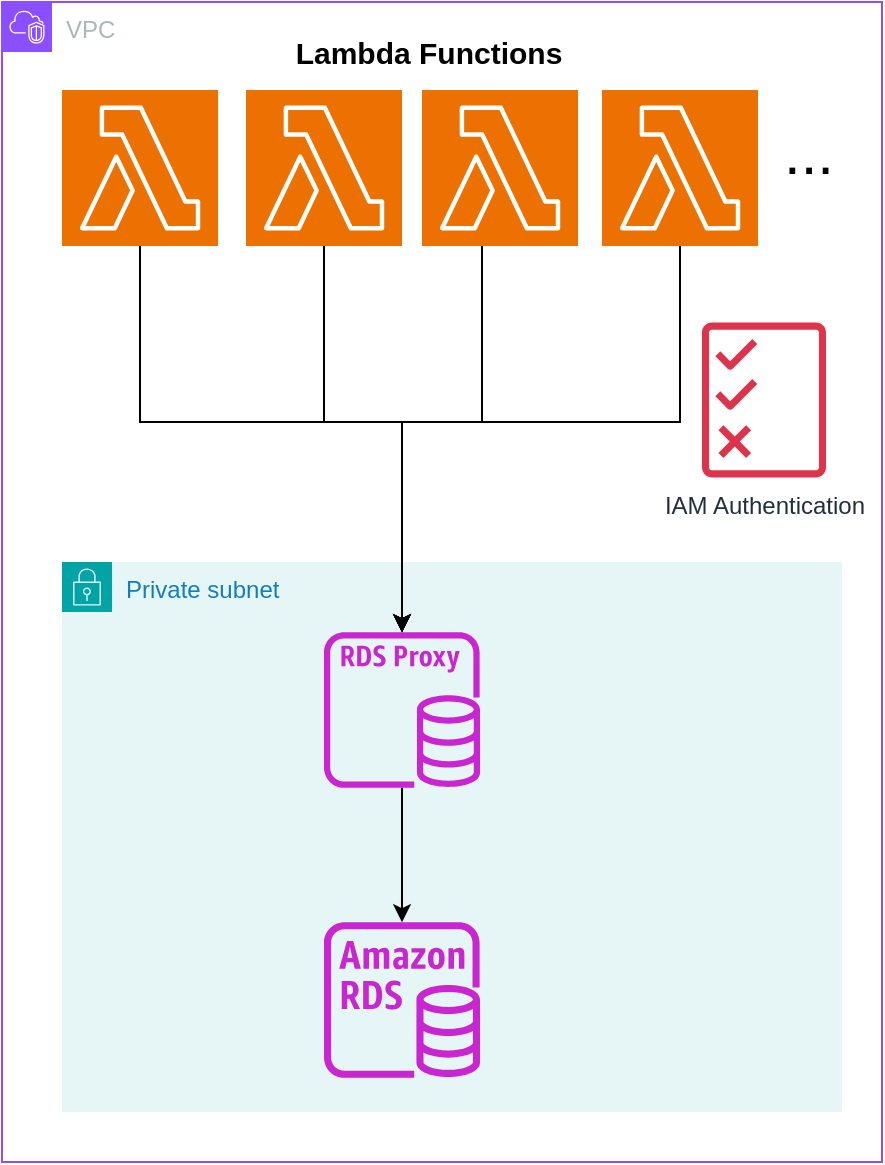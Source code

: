 <mxfile version="26.0.4">
  <diagram name="Page-1" id="mgJEYeS9tRpTVSKZg7YC">
    <mxGraphModel dx="1114" dy="1198" grid="1" gridSize="10" guides="1" tooltips="1" connect="1" arrows="1" fold="1" page="1" pageScale="1" pageWidth="850" pageHeight="1100" math="0" shadow="0">
      <root>
        <mxCell id="0" />
        <mxCell id="1" parent="0" />
        <mxCell id="lr74s33yTwgEpbGQVJQK-1" value="VPC" style="points=[[0,0],[0.25,0],[0.5,0],[0.75,0],[1,0],[1,0.25],[1,0.5],[1,0.75],[1,1],[0.75,1],[0.5,1],[0.25,1],[0,1],[0,0.75],[0,0.5],[0,0.25]];outlineConnect=0;gradientColor=none;html=1;whiteSpace=wrap;fontSize=12;fontStyle=0;container=1;pointerEvents=0;collapsible=0;recursiveResize=0;shape=mxgraph.aws4.group;grIcon=mxgraph.aws4.group_vpc2;strokeColor=#8C4FFF;fillColor=none;verticalAlign=top;align=left;spacingLeft=30;fontColor=#AAB7B8;dashed=0;" vertex="1" parent="1">
          <mxGeometry x="190" y="260" width="440" height="580" as="geometry" />
        </mxCell>
        <mxCell id="lr74s33yTwgEpbGQVJQK-9" value="Private subnet" style="points=[[0,0],[0.25,0],[0.5,0],[0.75,0],[1,0],[1,0.25],[1,0.5],[1,0.75],[1,1],[0.75,1],[0.5,1],[0.25,1],[0,1],[0,0.75],[0,0.5],[0,0.25]];outlineConnect=0;gradientColor=none;html=1;whiteSpace=wrap;fontSize=12;fontStyle=0;container=1;pointerEvents=0;collapsible=0;recursiveResize=0;shape=mxgraph.aws4.group;grIcon=mxgraph.aws4.group_security_group;grStroke=0;strokeColor=#00A4A6;fillColor=#E6F6F7;verticalAlign=top;align=left;spacingLeft=30;fontColor=#147EBA;dashed=0;" vertex="1" parent="lr74s33yTwgEpbGQVJQK-1">
          <mxGeometry x="30" y="280" width="390" height="275" as="geometry" />
        </mxCell>
        <mxCell id="lr74s33yTwgEpbGQVJQK-8" value="" style="sketch=0;outlineConnect=0;fontColor=#232F3E;gradientColor=none;fillColor=#C925D1;strokeColor=none;dashed=0;verticalLabelPosition=bottom;verticalAlign=top;align=center;html=1;fontSize=12;fontStyle=0;aspect=fixed;pointerEvents=1;shape=mxgraph.aws4.rds_instance;" vertex="1" parent="lr74s33yTwgEpbGQVJQK-9">
          <mxGeometry x="131" y="180" width="78" height="78" as="geometry" />
        </mxCell>
        <mxCell id="lr74s33yTwgEpbGQVJQK-10" style="edgeStyle=orthogonalEdgeStyle;rounded=0;orthogonalLoop=1;jettySize=auto;html=1;" edge="1" parent="lr74s33yTwgEpbGQVJQK-9" source="lr74s33yTwgEpbGQVJQK-7" target="lr74s33yTwgEpbGQVJQK-8">
          <mxGeometry relative="1" as="geometry" />
        </mxCell>
        <mxCell id="lr74s33yTwgEpbGQVJQK-7" value="" style="sketch=0;outlineConnect=0;fontColor=#232F3E;gradientColor=none;fillColor=#C925D1;strokeColor=none;dashed=0;verticalLabelPosition=bottom;verticalAlign=top;align=center;html=1;fontSize=12;fontStyle=0;aspect=fixed;pointerEvents=1;shape=mxgraph.aws4.rds_proxy;" vertex="1" parent="lr74s33yTwgEpbGQVJQK-9">
          <mxGeometry x="131" y="35" width="78" height="78" as="geometry" />
        </mxCell>
        <mxCell id="lr74s33yTwgEpbGQVJQK-11" style="edgeStyle=orthogonalEdgeStyle;rounded=0;orthogonalLoop=1;jettySize=auto;html=1;" edge="1" parent="lr74s33yTwgEpbGQVJQK-1" source="lr74s33yTwgEpbGQVJQK-2" target="lr74s33yTwgEpbGQVJQK-7">
          <mxGeometry relative="1" as="geometry">
            <Array as="points">
              <mxPoint x="69" y="210" />
              <mxPoint x="200" y="210" />
            </Array>
          </mxGeometry>
        </mxCell>
        <mxCell id="lr74s33yTwgEpbGQVJQK-2" value="" style="sketch=0;points=[[0,0,0],[0.25,0,0],[0.5,0,0],[0.75,0,0],[1,0,0],[0,1,0],[0.25,1,0],[0.5,1,0],[0.75,1,0],[1,1,0],[0,0.25,0],[0,0.5,0],[0,0.75,0],[1,0.25,0],[1,0.5,0],[1,0.75,0]];outlineConnect=0;fontColor=#232F3E;fillColor=#ED7100;strokeColor=#ffffff;dashed=0;verticalLabelPosition=bottom;verticalAlign=top;align=center;html=1;fontSize=12;fontStyle=0;aspect=fixed;shape=mxgraph.aws4.resourceIcon;resIcon=mxgraph.aws4.lambda;" vertex="1" parent="lr74s33yTwgEpbGQVJQK-1">
          <mxGeometry x="30" y="44" width="78" height="78" as="geometry" />
        </mxCell>
        <mxCell id="lr74s33yTwgEpbGQVJQK-12" style="edgeStyle=orthogonalEdgeStyle;rounded=0;orthogonalLoop=1;jettySize=auto;html=1;" edge="1" parent="lr74s33yTwgEpbGQVJQK-1" source="lr74s33yTwgEpbGQVJQK-3" target="lr74s33yTwgEpbGQVJQK-7">
          <mxGeometry relative="1" as="geometry">
            <Array as="points">
              <mxPoint x="161" y="210" />
              <mxPoint x="200" y="210" />
            </Array>
          </mxGeometry>
        </mxCell>
        <mxCell id="lr74s33yTwgEpbGQVJQK-3" value="" style="sketch=0;points=[[0,0,0],[0.25,0,0],[0.5,0,0],[0.75,0,0],[1,0,0],[0,1,0],[0.25,1,0],[0.5,1,0],[0.75,1,0],[1,1,0],[0,0.25,0],[0,0.5,0],[0,0.75,0],[1,0.25,0],[1,0.5,0],[1,0.75,0]];outlineConnect=0;fontColor=#232F3E;fillColor=#ED7100;strokeColor=#ffffff;dashed=0;verticalLabelPosition=bottom;verticalAlign=top;align=center;html=1;fontSize=12;fontStyle=0;aspect=fixed;shape=mxgraph.aws4.resourceIcon;resIcon=mxgraph.aws4.lambda;" vertex="1" parent="lr74s33yTwgEpbGQVJQK-1">
          <mxGeometry x="122" y="44" width="78" height="78" as="geometry" />
        </mxCell>
        <mxCell id="lr74s33yTwgEpbGQVJQK-13" style="edgeStyle=orthogonalEdgeStyle;rounded=0;orthogonalLoop=1;jettySize=auto;html=1;" edge="1" parent="lr74s33yTwgEpbGQVJQK-1" source="lr74s33yTwgEpbGQVJQK-4" target="lr74s33yTwgEpbGQVJQK-7">
          <mxGeometry relative="1" as="geometry">
            <Array as="points">
              <mxPoint x="240" y="210" />
              <mxPoint x="200" y="210" />
            </Array>
          </mxGeometry>
        </mxCell>
        <mxCell id="lr74s33yTwgEpbGQVJQK-4" value="" style="sketch=0;points=[[0,0,0],[0.25,0,0],[0.5,0,0],[0.75,0,0],[1,0,0],[0,1,0],[0.25,1,0],[0.5,1,0],[0.75,1,0],[1,1,0],[0,0.25,0],[0,0.5,0],[0,0.75,0],[1,0.25,0],[1,0.5,0],[1,0.75,0]];outlineConnect=0;fontColor=#232F3E;fillColor=#ED7100;strokeColor=#ffffff;dashed=0;verticalLabelPosition=bottom;verticalAlign=top;align=center;html=1;fontSize=12;fontStyle=0;aspect=fixed;shape=mxgraph.aws4.resourceIcon;resIcon=mxgraph.aws4.lambda;" vertex="1" parent="lr74s33yTwgEpbGQVJQK-1">
          <mxGeometry x="210" y="44" width="78" height="78" as="geometry" />
        </mxCell>
        <mxCell id="lr74s33yTwgEpbGQVJQK-14" style="edgeStyle=orthogonalEdgeStyle;rounded=0;orthogonalLoop=1;jettySize=auto;html=1;" edge="1" parent="lr74s33yTwgEpbGQVJQK-1" source="lr74s33yTwgEpbGQVJQK-5" target="lr74s33yTwgEpbGQVJQK-7">
          <mxGeometry relative="1" as="geometry">
            <Array as="points">
              <mxPoint x="339" y="210" />
              <mxPoint x="200" y="210" />
            </Array>
          </mxGeometry>
        </mxCell>
        <mxCell id="lr74s33yTwgEpbGQVJQK-5" value="" style="sketch=0;points=[[0,0,0],[0.25,0,0],[0.5,0,0],[0.75,0,0],[1,0,0],[0,1,0],[0.25,1,0],[0.5,1,0],[0.75,1,0],[1,1,0],[0,0.25,0],[0,0.5,0],[0,0.75,0],[1,0.25,0],[1,0.5,0],[1,0.75,0]];outlineConnect=0;fontColor=#232F3E;fillColor=#ED7100;strokeColor=#ffffff;dashed=0;verticalLabelPosition=bottom;verticalAlign=top;align=center;html=1;fontSize=12;fontStyle=0;aspect=fixed;shape=mxgraph.aws4.resourceIcon;resIcon=mxgraph.aws4.lambda;" vertex="1" parent="lr74s33yTwgEpbGQVJQK-1">
          <mxGeometry x="300" y="44" width="78" height="78" as="geometry" />
        </mxCell>
        <mxCell id="lr74s33yTwgEpbGQVJQK-6" value="..." style="text;html=1;align=center;verticalAlign=middle;resizable=0;points=[];autosize=1;strokeColor=none;fillColor=none;fontSize=30;" vertex="1" parent="lr74s33yTwgEpbGQVJQK-1">
          <mxGeometry x="378" y="50" width="50" height="50" as="geometry" />
        </mxCell>
        <mxCell id="lr74s33yTwgEpbGQVJQK-15" value="IAM Authentication" style="sketch=0;outlineConnect=0;fontColor=#232F3E;gradientColor=none;fillColor=#DD344C;strokeColor=none;dashed=0;verticalLabelPosition=bottom;verticalAlign=top;align=center;html=1;fontSize=12;fontStyle=0;aspect=fixed;pointerEvents=1;shape=mxgraph.aws4.permissions;" vertex="1" parent="lr74s33yTwgEpbGQVJQK-1">
          <mxGeometry x="350" y="160" width="62" height="78" as="geometry" />
        </mxCell>
        <mxCell id="lr74s33yTwgEpbGQVJQK-16" value="Lambda Functions" style="text;html=1;align=center;verticalAlign=middle;resizable=0;points=[];autosize=1;strokeColor=none;fillColor=none;fontSize=15;fontStyle=1" vertex="1" parent="lr74s33yTwgEpbGQVJQK-1">
          <mxGeometry x="138" y="10" width="150" height="30" as="geometry" />
        </mxCell>
      </root>
    </mxGraphModel>
  </diagram>
</mxfile>
